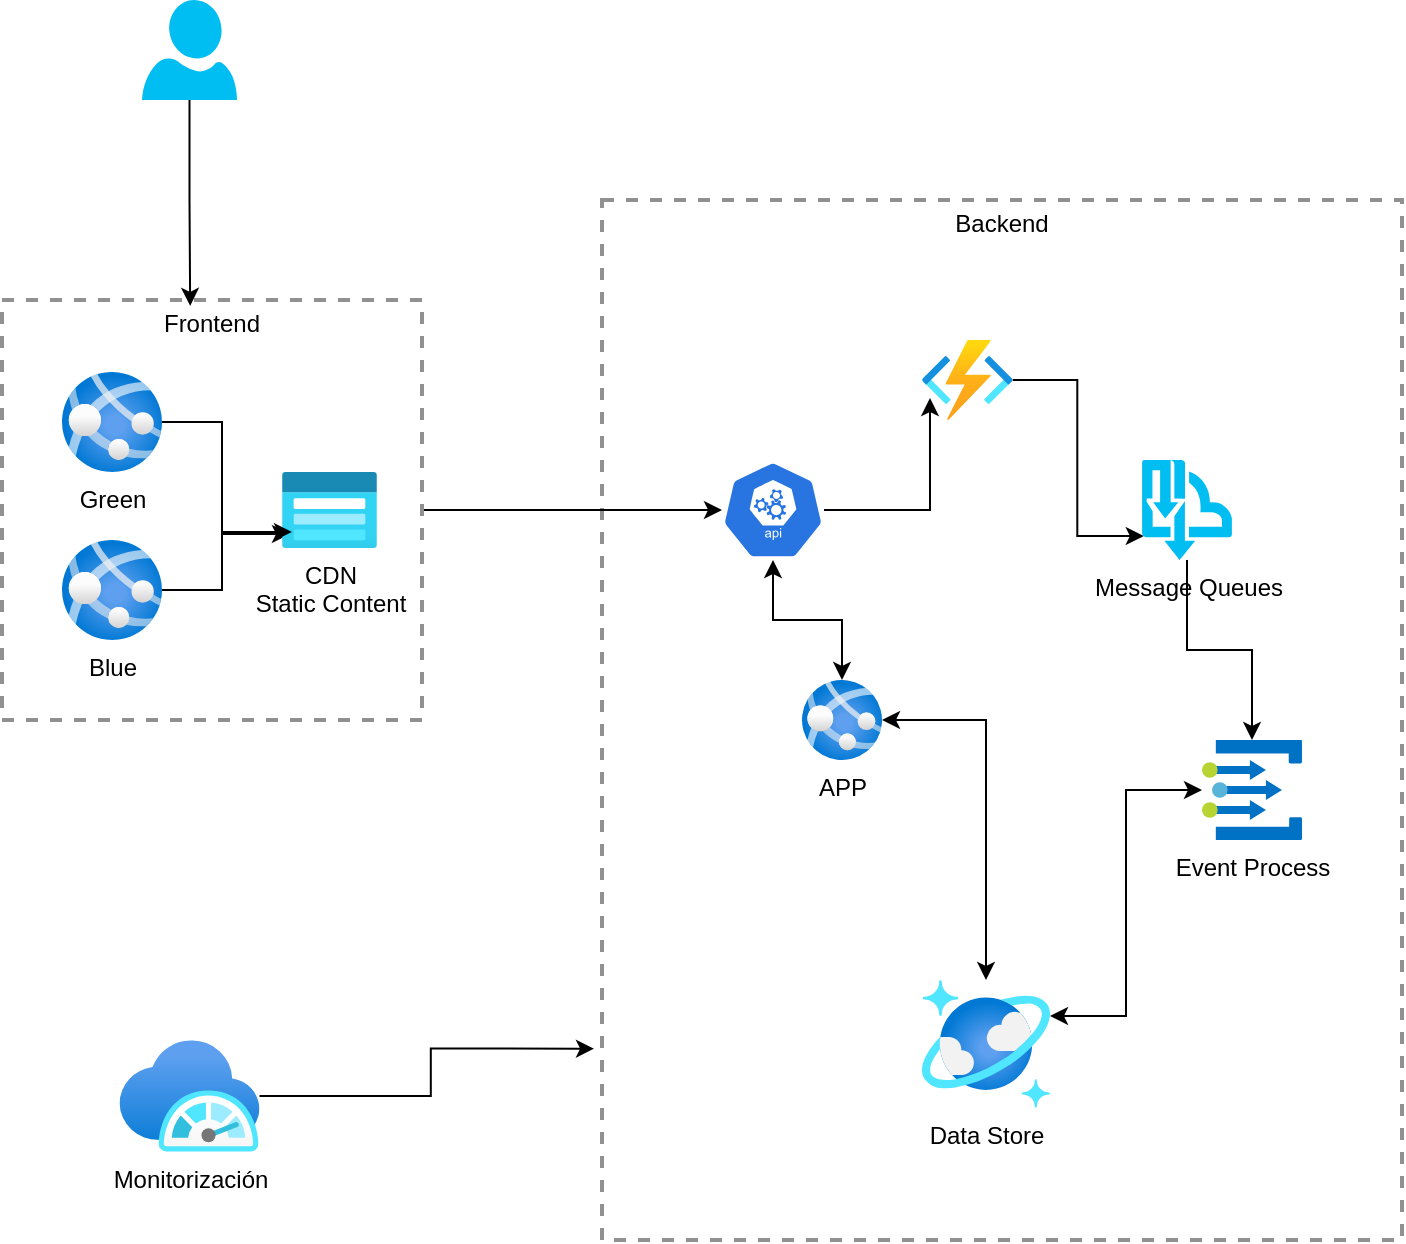 <mxfile version="14.4.4" type="google"><diagram id="klE-hVQxB1-PE-z-qY4I" name="Page-1"><mxGraphModel dx="1422" dy="802" grid="1" gridSize="10" guides="1" tooltips="1" connect="1" arrows="1" fold="1" page="1" pageScale="1" pageWidth="827" pageHeight="1169" math="0" shadow="0"><root><mxCell id="0"/><mxCell id="1" parent="0"/><mxCell id="xJMh91BDKzxTR72Rh-Ty-2" value="Backend" style="fontStyle=0;verticalAlign=top;align=center;spacingTop=-2;fillColor=none;rounded=0;whiteSpace=wrap;html=1;strokeColor=#919191;strokeWidth=2;dashed=1;container=1;collapsible=0;expand=0;recursiveResize=0;" parent="1" vertex="1"><mxGeometry x="360" y="150" width="400" height="520" as="geometry"/></mxCell><mxCell id="xJMh91BDKzxTR72Rh-Ty-11" value="Data Store" style="aspect=fixed;html=1;points=[];align=center;image;fontSize=12;image=img/lib/azure2/databases/Azure_Cosmos_DB.svg;" parent="xJMh91BDKzxTR72Rh-Ty-2" vertex="1"><mxGeometry x="160" y="390" width="64" height="64" as="geometry"/></mxCell><mxCell id="xJMh91BDKzxTR72Rh-Ty-28" style="edgeStyle=orthogonalEdgeStyle;rounded=0;orthogonalLoop=1;jettySize=auto;html=1;startArrow=none;startFill=0;" parent="xJMh91BDKzxTR72Rh-Ty-2" source="xJMh91BDKzxTR72Rh-Ty-12" target="xJMh91BDKzxTR72Rh-Ty-26" edge="1"><mxGeometry relative="1" as="geometry"/></mxCell><mxCell id="xJMh91BDKzxTR72Rh-Ty-12" value="Message Queues" style="verticalLabelPosition=bottom;html=1;verticalAlign=top;align=center;strokeColor=none;fillColor=#00BEF2;shape=mxgraph.azure.service_bus_topics_and_subscriptions;pointerEvents=1;" parent="xJMh91BDKzxTR72Rh-Ty-2" vertex="1"><mxGeometry x="270" y="130" width="45" height="50" as="geometry"/></mxCell><mxCell id="xJMh91BDKzxTR72Rh-Ty-17" style="edgeStyle=orthogonalEdgeStyle;rounded=0;orthogonalLoop=1;jettySize=auto;html=1;startArrow=classic;startFill=1;" parent="xJMh91BDKzxTR72Rh-Ty-2" source="xJMh91BDKzxTR72Rh-Ty-13" target="xJMh91BDKzxTR72Rh-Ty-16" edge="1"><mxGeometry relative="1" as="geometry"/></mxCell><mxCell id="xJMh91BDKzxTR72Rh-Ty-24" style="edgeStyle=orthogonalEdgeStyle;rounded=0;orthogonalLoop=1;jettySize=auto;html=1;entryX=0.088;entryY=0.725;entryDx=0;entryDy=0;entryPerimeter=0;" parent="xJMh91BDKzxTR72Rh-Ty-2" source="xJMh91BDKzxTR72Rh-Ty-13" target="xJMh91BDKzxTR72Rh-Ty-23" edge="1"><mxGeometry relative="1" as="geometry"/></mxCell><mxCell id="xJMh91BDKzxTR72Rh-Ty-13" value="" style="html=1;dashed=0;whitespace=wrap;fillColor=#2875E2;strokeColor=#ffffff;points=[[0.005,0.63,0],[0.1,0.2,0],[0.9,0.2,0],[0.5,0,0],[0.995,0.63,0],[0.72,0.99,0],[0.5,1,0],[0.28,0.99,0]];shape=mxgraph.kubernetes.icon;prIcon=api" parent="xJMh91BDKzxTR72Rh-Ty-2" vertex="1"><mxGeometry x="60" y="130" width="51" height="50" as="geometry"/></mxCell><mxCell id="xJMh91BDKzxTR72Rh-Ty-18" style="edgeStyle=orthogonalEdgeStyle;rounded=0;orthogonalLoop=1;jettySize=auto;html=1;startArrow=classic;startFill=1;" parent="xJMh91BDKzxTR72Rh-Ty-2" source="xJMh91BDKzxTR72Rh-Ty-16" target="xJMh91BDKzxTR72Rh-Ty-11" edge="1"><mxGeometry relative="1" as="geometry"/></mxCell><mxCell id="xJMh91BDKzxTR72Rh-Ty-16" value="APP" style="aspect=fixed;html=1;points=[];align=center;image;fontSize=12;image=img/lib/azure2/compute/App_Services.svg;" parent="xJMh91BDKzxTR72Rh-Ty-2" vertex="1"><mxGeometry x="100" y="240" width="40" height="40" as="geometry"/></mxCell><mxCell id="xJMh91BDKzxTR72Rh-Ty-25" style="edgeStyle=orthogonalEdgeStyle;rounded=0;orthogonalLoop=1;jettySize=auto;html=1;entryX=0.02;entryY=0.76;entryDx=0;entryDy=0;entryPerimeter=0;" parent="xJMh91BDKzxTR72Rh-Ty-2" source="xJMh91BDKzxTR72Rh-Ty-23" target="xJMh91BDKzxTR72Rh-Ty-12" edge="1"><mxGeometry relative="1" as="geometry"/></mxCell><mxCell id="xJMh91BDKzxTR72Rh-Ty-23" value="" style="aspect=fixed;html=1;points=[];align=center;image;fontSize=12;image=img/lib/azure2/compute/Function_Apps.svg;" parent="xJMh91BDKzxTR72Rh-Ty-2" vertex="1"><mxGeometry x="160" y="70" width="45.33" height="40" as="geometry"/></mxCell><mxCell id="xJMh91BDKzxTR72Rh-Ty-27" style="edgeStyle=orthogonalEdgeStyle;rounded=0;orthogonalLoop=1;jettySize=auto;html=1;entryX=1;entryY=0.281;entryDx=0;entryDy=0;entryPerimeter=0;startArrow=classic;startFill=1;" parent="xJMh91BDKzxTR72Rh-Ty-2" source="xJMh91BDKzxTR72Rh-Ty-26" target="xJMh91BDKzxTR72Rh-Ty-11" edge="1"><mxGeometry relative="1" as="geometry"/></mxCell><mxCell id="xJMh91BDKzxTR72Rh-Ty-26" value="Event Process" style="aspect=fixed;html=1;points=[];align=center;image;fontSize=12;image=img/lib/mscae/Event_Grid_Topics.svg;" parent="xJMh91BDKzxTR72Rh-Ty-2" vertex="1"><mxGeometry x="300" y="270" width="50" height="50" as="geometry"/></mxCell><mxCell id="xJMh91BDKzxTR72Rh-Ty-14" style="edgeStyle=orthogonalEdgeStyle;rounded=0;orthogonalLoop=1;jettySize=auto;html=1;" parent="1" source="xJMh91BDKzxTR72Rh-Ty-1" target="xJMh91BDKzxTR72Rh-Ty-13" edge="1"><mxGeometry relative="1" as="geometry"/></mxCell><mxCell id="xJMh91BDKzxTR72Rh-Ty-1" value="Frontend" style="fontStyle=0;verticalAlign=top;align=center;spacingTop=-2;fillColor=none;rounded=0;whiteSpace=wrap;html=1;strokeColor=#919191;strokeWidth=2;dashed=1;container=1;collapsible=0;expand=0;recursiveResize=0;" parent="1" vertex="1"><mxGeometry x="60" y="200" width="210" height="210" as="geometry"/></mxCell><mxCell id="xJMh91BDKzxTR72Rh-Ty-7" style="edgeStyle=orthogonalEdgeStyle;rounded=0;orthogonalLoop=1;jettySize=auto;html=1;entryX=0.084;entryY=0.816;entryDx=0;entryDy=0;entryPerimeter=0;" parent="xJMh91BDKzxTR72Rh-Ty-1" source="xJMh91BDKzxTR72Rh-Ty-3" target="xJMh91BDKzxTR72Rh-Ty-4" edge="1"><mxGeometry relative="1" as="geometry"/></mxCell><mxCell id="xJMh91BDKzxTR72Rh-Ty-3" value="Green" style="aspect=fixed;html=1;points=[];align=center;image;fontSize=12;image=img/lib/azure2/compute/App_Services.svg;" parent="xJMh91BDKzxTR72Rh-Ty-1" vertex="1"><mxGeometry x="30" y="36" width="50" height="50" as="geometry"/></mxCell><mxCell id="xJMh91BDKzxTR72Rh-Ty-4" value="CDN&lt;br&gt;Static Content" style="aspect=fixed;html=1;points=[];align=center;image;fontSize=12;image=img/lib/azure2/storage/Storage_Accounts_Classic.svg;" parent="xJMh91BDKzxTR72Rh-Ty-1" vertex="1"><mxGeometry x="140" y="86" width="47.5" height="38" as="geometry"/></mxCell><mxCell id="xJMh91BDKzxTR72Rh-Ty-6" style="edgeStyle=orthogonalEdgeStyle;rounded=0;orthogonalLoop=1;jettySize=auto;html=1;entryX=0.105;entryY=0.789;entryDx=0;entryDy=0;entryPerimeter=0;" parent="xJMh91BDKzxTR72Rh-Ty-1" source="xJMh91BDKzxTR72Rh-Ty-5" target="xJMh91BDKzxTR72Rh-Ty-4" edge="1"><mxGeometry relative="1" as="geometry"/></mxCell><mxCell id="xJMh91BDKzxTR72Rh-Ty-5" value="Blue" style="aspect=fixed;html=1;points=[];align=center;image;fontSize=12;image=img/lib/azure2/compute/App_Services.svg;" parent="xJMh91BDKzxTR72Rh-Ty-1" vertex="1"><mxGeometry x="30" y="120" width="50" height="50" as="geometry"/></mxCell><mxCell id="xJMh91BDKzxTR72Rh-Ty-10" style="edgeStyle=orthogonalEdgeStyle;rounded=0;orthogonalLoop=1;jettySize=auto;html=1;entryX=0.448;entryY=0.014;entryDx=0;entryDy=0;entryPerimeter=0;" parent="1" source="xJMh91BDKzxTR72Rh-Ty-9" target="xJMh91BDKzxTR72Rh-Ty-1" edge="1"><mxGeometry relative="1" as="geometry"/></mxCell><mxCell id="xJMh91BDKzxTR72Rh-Ty-9" value="" style="verticalLabelPosition=bottom;html=1;verticalAlign=top;align=center;strokeColor=none;fillColor=#00BEF2;shape=mxgraph.azure.user;" parent="1" vertex="1"><mxGeometry x="130" y="50" width="47.5" height="50" as="geometry"/></mxCell><mxCell id="xJMh91BDKzxTR72Rh-Ty-21" style="edgeStyle=orthogonalEdgeStyle;rounded=0;orthogonalLoop=1;jettySize=auto;html=1;entryX=-0.01;entryY=0.816;entryDx=0;entryDy=0;entryPerimeter=0;" parent="1" source="xJMh91BDKzxTR72Rh-Ty-20" target="xJMh91BDKzxTR72Rh-Ty-2" edge="1"><mxGeometry relative="1" as="geometry"/></mxCell><mxCell id="xJMh91BDKzxTR72Rh-Ty-20" value="Monitorización" style="aspect=fixed;html=1;points=[];align=center;image;fontSize=12;image=img/lib/azure2/monitor/SAP_Azure_Monitor.svg;" parent="1" vertex="1"><mxGeometry x="118.75" y="570" width="70" height="56.0" as="geometry"/></mxCell></root></mxGraphModel></diagram></mxfile>
